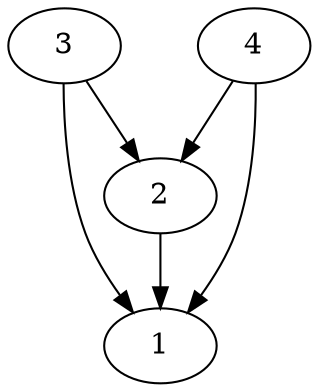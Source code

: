 Digraph D{

/*
Se esta utilizando la relacion
U={(2,1),(3,1),(3,2),(4,1),(4,2),(4,3)}
*/
2 -> 1 ;
3 -> 1 ;
3 -> 2 ;
4 -> 1 ;
4 -> 2 ;
}